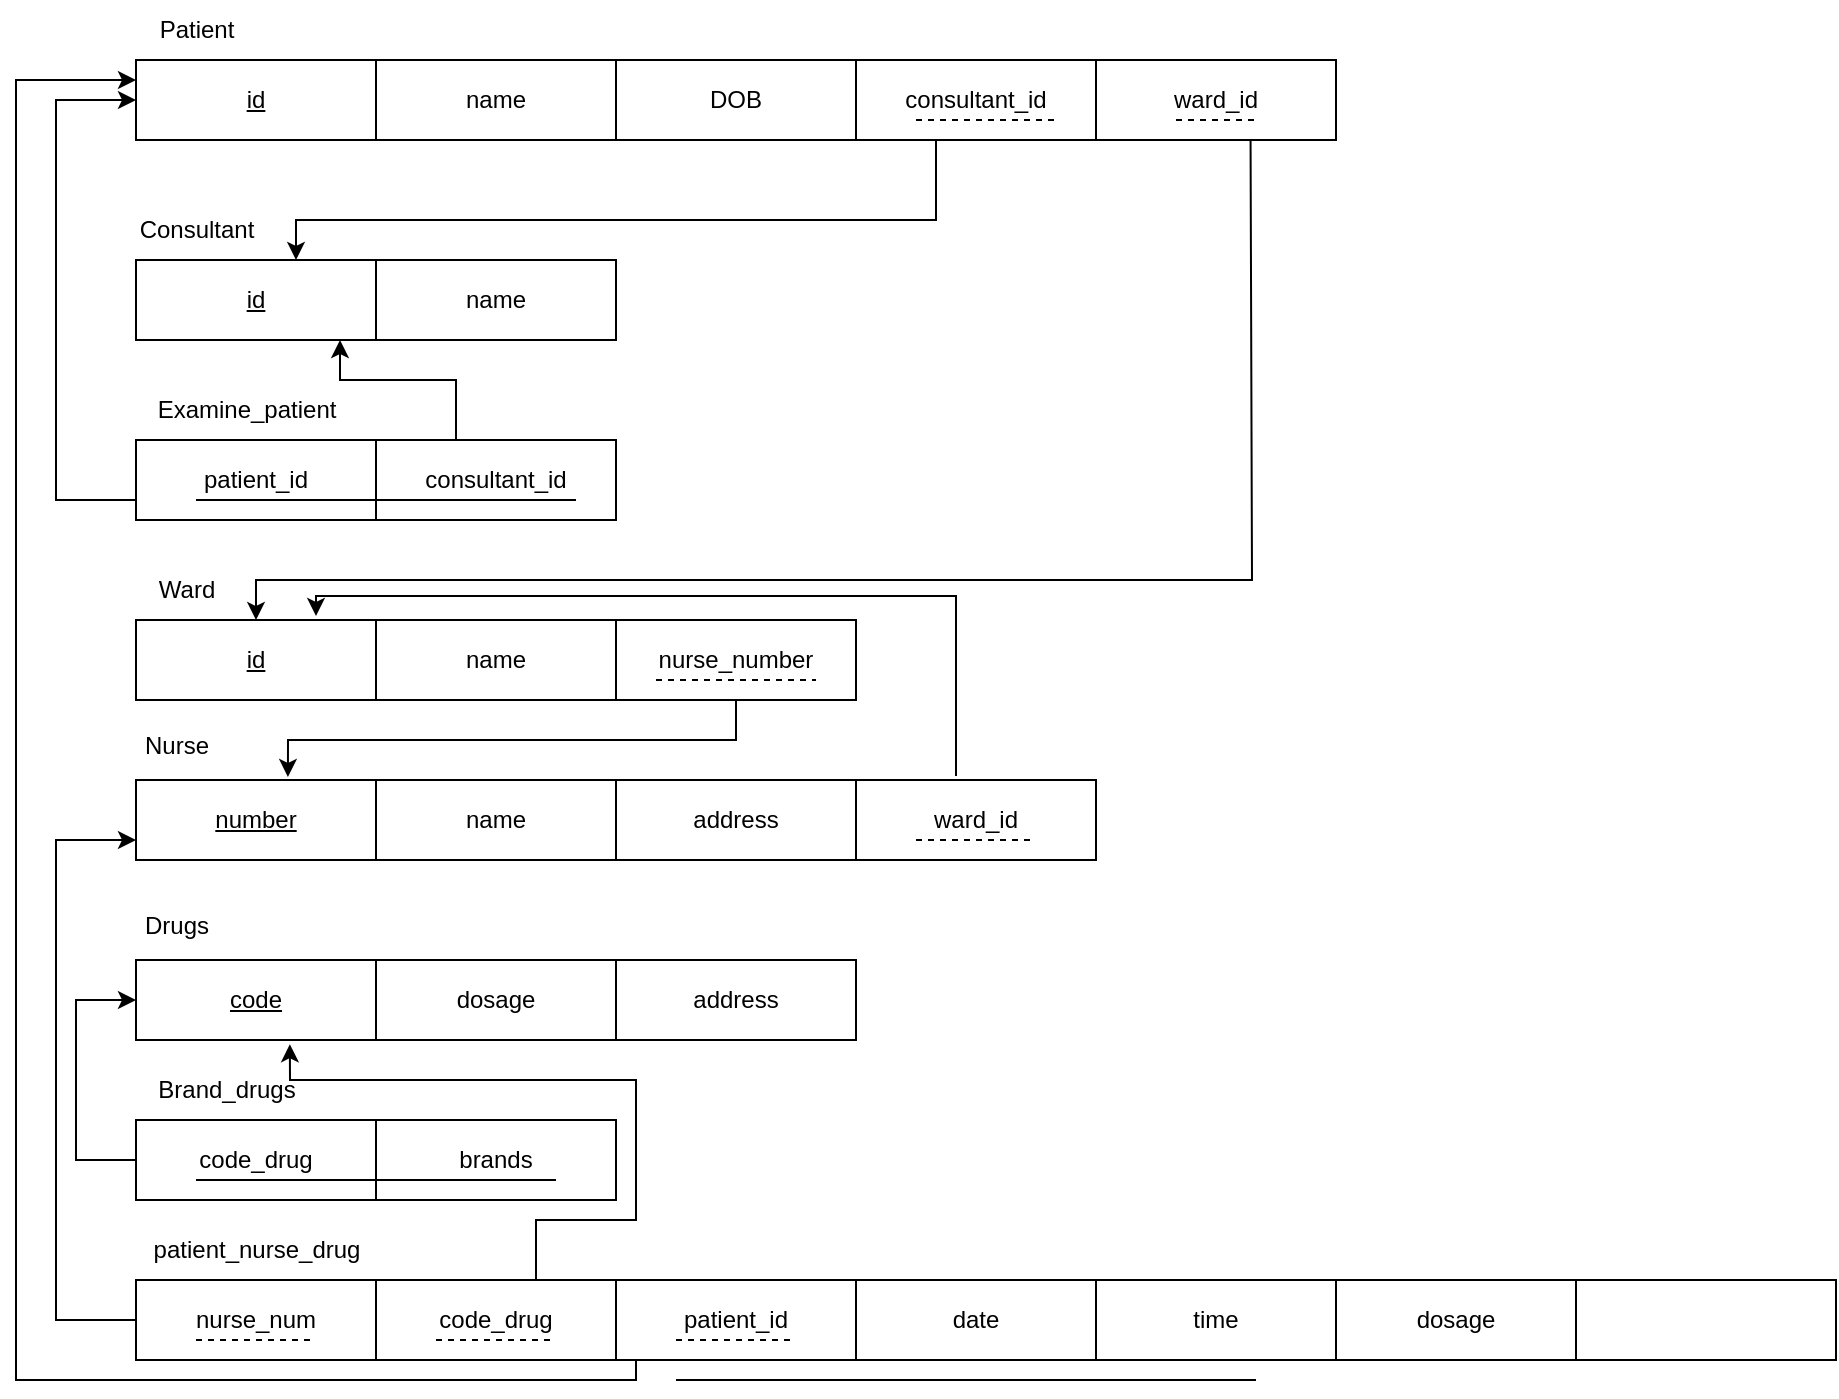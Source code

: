 <mxfile version="21.6.6" type="github">
  <diagram name="Page-1" id="HtAcLtHkczY1ligh3v8u">
    <mxGraphModel dx="792" dy="434" grid="1" gridSize="10" guides="1" tooltips="1" connect="1" arrows="1" fold="1" page="1" pageScale="1" pageWidth="850" pageHeight="1100" math="0" shadow="0">
      <root>
        <mxCell id="0" />
        <mxCell id="1" parent="0" />
        <mxCell id="D4kg9GQ3rnB8IfPSsO16-1" value="&lt;u&gt;id&lt;/u&gt;" style="rounded=0;whiteSpace=wrap;html=1;" vertex="1" parent="1">
          <mxGeometry x="120" y="80" width="120" height="40" as="geometry" />
        </mxCell>
        <mxCell id="D4kg9GQ3rnB8IfPSsO16-2" value="name" style="rounded=0;whiteSpace=wrap;html=1;" vertex="1" parent="1">
          <mxGeometry x="240" y="80" width="120" height="40" as="geometry" />
        </mxCell>
        <mxCell id="D4kg9GQ3rnB8IfPSsO16-3" value="Patient" style="text;html=1;align=center;verticalAlign=middle;resizable=0;points=[];autosize=1;strokeColor=none;fillColor=none;" vertex="1" parent="1">
          <mxGeometry x="120" y="50" width="60" height="30" as="geometry" />
        </mxCell>
        <mxCell id="D4kg9GQ3rnB8IfPSsO16-4" value="DOB" style="rounded=0;whiteSpace=wrap;html=1;" vertex="1" parent="1">
          <mxGeometry x="360" y="80" width="120" height="40" as="geometry" />
        </mxCell>
        <mxCell id="D4kg9GQ3rnB8IfPSsO16-5" value="&lt;u&gt;id&lt;/u&gt;" style="rounded=0;whiteSpace=wrap;html=1;" vertex="1" parent="1">
          <mxGeometry x="120" y="180" width="120" height="40" as="geometry" />
        </mxCell>
        <mxCell id="D4kg9GQ3rnB8IfPSsO16-6" value="name" style="rounded=0;whiteSpace=wrap;html=1;" vertex="1" parent="1">
          <mxGeometry x="240" y="180" width="120" height="40" as="geometry" />
        </mxCell>
        <mxCell id="D4kg9GQ3rnB8IfPSsO16-7" value="Consultant" style="text;html=1;align=center;verticalAlign=middle;resizable=0;points=[];autosize=1;strokeColor=none;fillColor=none;" vertex="1" parent="1">
          <mxGeometry x="110" y="150" width="80" height="30" as="geometry" />
        </mxCell>
        <mxCell id="D4kg9GQ3rnB8IfPSsO16-9" value="patient_id" style="rounded=0;whiteSpace=wrap;html=1;" vertex="1" parent="1">
          <mxGeometry x="120" y="270" width="120" height="40" as="geometry" />
        </mxCell>
        <mxCell id="D4kg9GQ3rnB8IfPSsO16-10" value="consultant_id" style="rounded=0;whiteSpace=wrap;html=1;" vertex="1" parent="1">
          <mxGeometry x="240" y="270" width="120" height="40" as="geometry" />
        </mxCell>
        <mxCell id="D4kg9GQ3rnB8IfPSsO16-11" value="Examine_patient" style="text;html=1;align=center;verticalAlign=middle;resizable=0;points=[];autosize=1;strokeColor=none;fillColor=none;" vertex="1" parent="1">
          <mxGeometry x="120" y="240" width="110" height="30" as="geometry" />
        </mxCell>
        <mxCell id="D4kg9GQ3rnB8IfPSsO16-12" value="" style="endArrow=none;html=1;rounded=0;" edge="1" parent="1">
          <mxGeometry width="50" height="50" relative="1" as="geometry">
            <mxPoint x="150" y="300" as="sourcePoint" />
            <mxPoint x="340" y="300" as="targetPoint" />
          </mxGeometry>
        </mxCell>
        <mxCell id="D4kg9GQ3rnB8IfPSsO16-13" value="consultant_id" style="rounded=0;whiteSpace=wrap;html=1;" vertex="1" parent="1">
          <mxGeometry x="480" y="80" width="120" height="40" as="geometry" />
        </mxCell>
        <mxCell id="D4kg9GQ3rnB8IfPSsO16-14" value="" style="endArrow=none;dashed=1;html=1;rounded=0;" edge="1" parent="1">
          <mxGeometry width="50" height="50" relative="1" as="geometry">
            <mxPoint x="510" y="110" as="sourcePoint" />
            <mxPoint x="580" y="110" as="targetPoint" />
          </mxGeometry>
        </mxCell>
        <mxCell id="D4kg9GQ3rnB8IfPSsO16-15" value="" style="endArrow=classic;html=1;rounded=0;" edge="1" parent="1">
          <mxGeometry width="50" height="50" relative="1" as="geometry">
            <mxPoint x="520" y="120" as="sourcePoint" />
            <mxPoint x="200" y="180" as="targetPoint" />
            <Array as="points">
              <mxPoint x="520" y="160" />
              <mxPoint x="200" y="160" />
            </Array>
          </mxGeometry>
        </mxCell>
        <mxCell id="D4kg9GQ3rnB8IfPSsO16-16" value="" style="endArrow=classic;html=1;rounded=0;exitX=0;exitY=0.75;exitDx=0;exitDy=0;entryX=0;entryY=0.5;entryDx=0;entryDy=0;" edge="1" parent="1" source="D4kg9GQ3rnB8IfPSsO16-9" target="D4kg9GQ3rnB8IfPSsO16-1">
          <mxGeometry width="50" height="50" relative="1" as="geometry">
            <mxPoint x="40" y="290" as="sourcePoint" />
            <mxPoint x="90" y="240" as="targetPoint" />
            <Array as="points">
              <mxPoint x="80" y="300" />
              <mxPoint x="80" y="100" />
            </Array>
          </mxGeometry>
        </mxCell>
        <mxCell id="D4kg9GQ3rnB8IfPSsO16-17" value="" style="endArrow=classic;html=1;rounded=0;" edge="1" parent="1">
          <mxGeometry width="50" height="50" relative="1" as="geometry">
            <mxPoint x="280" y="270" as="sourcePoint" />
            <mxPoint x="222" y="220" as="targetPoint" />
            <Array as="points">
              <mxPoint x="280" y="240" />
              <mxPoint x="222" y="240" />
            </Array>
          </mxGeometry>
        </mxCell>
        <mxCell id="D4kg9GQ3rnB8IfPSsO16-18" value="&lt;u&gt;id&lt;/u&gt;" style="rounded=0;whiteSpace=wrap;html=1;" vertex="1" parent="1">
          <mxGeometry x="120" y="360" width="120" height="40" as="geometry" />
        </mxCell>
        <mxCell id="D4kg9GQ3rnB8IfPSsO16-19" value="Ward" style="text;html=1;align=center;verticalAlign=middle;resizable=0;points=[];autosize=1;strokeColor=none;fillColor=none;" vertex="1" parent="1">
          <mxGeometry x="120" y="330" width="50" height="30" as="geometry" />
        </mxCell>
        <mxCell id="D4kg9GQ3rnB8IfPSsO16-20" value="name" style="rounded=0;whiteSpace=wrap;html=1;" vertex="1" parent="1">
          <mxGeometry x="240" y="360" width="120" height="40" as="geometry" />
        </mxCell>
        <mxCell id="D4kg9GQ3rnB8IfPSsO16-22" value="ward_id" style="rounded=0;whiteSpace=wrap;html=1;" vertex="1" parent="1">
          <mxGeometry x="600" y="80" width="120" height="40" as="geometry" />
        </mxCell>
        <mxCell id="D4kg9GQ3rnB8IfPSsO16-23" value="" style="endArrow=none;dashed=1;html=1;rounded=0;" edge="1" parent="1">
          <mxGeometry width="50" height="50" relative="1" as="geometry">
            <mxPoint x="640" y="110" as="sourcePoint" />
            <mxPoint x="680" y="110" as="targetPoint" />
          </mxGeometry>
        </mxCell>
        <mxCell id="D4kg9GQ3rnB8IfPSsO16-24" value="" style="endArrow=classic;html=1;rounded=0;exitX=0.644;exitY=0.994;exitDx=0;exitDy=0;exitPerimeter=0;entryX=0.5;entryY=0;entryDx=0;entryDy=0;" edge="1" parent="1" source="D4kg9GQ3rnB8IfPSsO16-22" target="D4kg9GQ3rnB8IfPSsO16-18">
          <mxGeometry width="50" height="50" relative="1" as="geometry">
            <mxPoint x="570" y="250" as="sourcePoint" />
            <mxPoint x="620" y="200" as="targetPoint" />
            <Array as="points">
              <mxPoint x="678" y="340" />
              <mxPoint x="180" y="340" />
            </Array>
          </mxGeometry>
        </mxCell>
        <mxCell id="D4kg9GQ3rnB8IfPSsO16-25" value="&lt;u&gt;number&lt;/u&gt;" style="rounded=0;whiteSpace=wrap;html=1;" vertex="1" parent="1">
          <mxGeometry x="120" y="440" width="120" height="40" as="geometry" />
        </mxCell>
        <mxCell id="D4kg9GQ3rnB8IfPSsO16-27" value="Nurse" style="text;html=1;align=center;verticalAlign=middle;resizable=0;points=[];autosize=1;strokeColor=none;fillColor=none;" vertex="1" parent="1">
          <mxGeometry x="110" y="408" width="60" height="30" as="geometry" />
        </mxCell>
        <mxCell id="D4kg9GQ3rnB8IfPSsO16-28" value="name" style="rounded=0;whiteSpace=wrap;html=1;" vertex="1" parent="1">
          <mxGeometry x="240" y="440" width="120" height="40" as="geometry" />
        </mxCell>
        <mxCell id="D4kg9GQ3rnB8IfPSsO16-29" value="address" style="rounded=0;whiteSpace=wrap;html=1;" vertex="1" parent="1">
          <mxGeometry x="360" y="440" width="120" height="40" as="geometry" />
        </mxCell>
        <mxCell id="D4kg9GQ3rnB8IfPSsO16-30" value="ward_id" style="rounded=0;whiteSpace=wrap;html=1;" vertex="1" parent="1">
          <mxGeometry x="480" y="440" width="120" height="40" as="geometry" />
        </mxCell>
        <mxCell id="D4kg9GQ3rnB8IfPSsO16-31" value="nurse_number" style="rounded=0;whiteSpace=wrap;html=1;" vertex="1" parent="1">
          <mxGeometry x="360" y="360" width="120" height="40" as="geometry" />
        </mxCell>
        <mxCell id="D4kg9GQ3rnB8IfPSsO16-32" value="" style="endArrow=none;dashed=1;html=1;rounded=0;" edge="1" parent="1">
          <mxGeometry width="50" height="50" relative="1" as="geometry">
            <mxPoint x="380" y="390" as="sourcePoint" />
            <mxPoint x="460" y="390" as="targetPoint" />
          </mxGeometry>
        </mxCell>
        <mxCell id="D4kg9GQ3rnB8IfPSsO16-33" value="" style="endArrow=classic;html=1;rounded=0;exitX=0.5;exitY=1;exitDx=0;exitDy=0;entryX=0.633;entryY=-0.038;entryDx=0;entryDy=0;entryPerimeter=0;" edge="1" parent="1" source="D4kg9GQ3rnB8IfPSsO16-31" target="D4kg9GQ3rnB8IfPSsO16-25">
          <mxGeometry width="50" height="50" relative="1" as="geometry">
            <mxPoint x="290" y="460" as="sourcePoint" />
            <mxPoint x="340" y="410" as="targetPoint" />
            <Array as="points">
              <mxPoint x="420" y="420" />
              <mxPoint x="196" y="420" />
            </Array>
          </mxGeometry>
        </mxCell>
        <mxCell id="D4kg9GQ3rnB8IfPSsO16-34" value="" style="endArrow=none;dashed=1;html=1;rounded=0;" edge="1" parent="1">
          <mxGeometry width="50" height="50" relative="1" as="geometry">
            <mxPoint x="510" y="470" as="sourcePoint" />
            <mxPoint x="570" y="470" as="targetPoint" />
          </mxGeometry>
        </mxCell>
        <mxCell id="D4kg9GQ3rnB8IfPSsO16-35" value="" style="endArrow=classic;html=1;rounded=0;entryX=0.75;entryY=0;entryDx=0;entryDy=0;" edge="1" parent="1">
          <mxGeometry width="50" height="50" relative="1" as="geometry">
            <mxPoint x="530" y="438" as="sourcePoint" />
            <mxPoint x="210" y="358" as="targetPoint" />
            <Array as="points">
              <mxPoint x="530" y="348" />
              <mxPoint x="210" y="348" />
            </Array>
          </mxGeometry>
        </mxCell>
        <mxCell id="D4kg9GQ3rnB8IfPSsO16-36" value="&lt;u&gt;code&lt;/u&gt;" style="rounded=0;whiteSpace=wrap;html=1;" vertex="1" parent="1">
          <mxGeometry x="120" y="530" width="120" height="40" as="geometry" />
        </mxCell>
        <mxCell id="D4kg9GQ3rnB8IfPSsO16-37" value="Drugs" style="text;html=1;align=center;verticalAlign=middle;resizable=0;points=[];autosize=1;strokeColor=none;fillColor=none;" vertex="1" parent="1">
          <mxGeometry x="110" y="498" width="60" height="30" as="geometry" />
        </mxCell>
        <mxCell id="D4kg9GQ3rnB8IfPSsO16-38" value="dosage" style="rounded=0;whiteSpace=wrap;html=1;" vertex="1" parent="1">
          <mxGeometry x="240" y="530" width="120" height="40" as="geometry" />
        </mxCell>
        <mxCell id="D4kg9GQ3rnB8IfPSsO16-39" value="address" style="rounded=0;whiteSpace=wrap;html=1;" vertex="1" parent="1">
          <mxGeometry x="360" y="530" width="120" height="40" as="geometry" />
        </mxCell>
        <mxCell id="D4kg9GQ3rnB8IfPSsO16-41" value="" style="endArrow=none;dashed=1;html=1;rounded=0;" edge="1" parent="1">
          <mxGeometry width="50" height="50" relative="1" as="geometry">
            <mxPoint x="380" y="480" as="sourcePoint" />
            <mxPoint x="460" y="480" as="targetPoint" />
          </mxGeometry>
        </mxCell>
        <mxCell id="D4kg9GQ3rnB8IfPSsO16-44" value="code_drug" style="rounded=0;whiteSpace=wrap;html=1;" vertex="1" parent="1">
          <mxGeometry x="120" y="610" width="120" height="40" as="geometry" />
        </mxCell>
        <mxCell id="D4kg9GQ3rnB8IfPSsO16-45" value="brands" style="rounded=0;whiteSpace=wrap;html=1;" vertex="1" parent="1">
          <mxGeometry x="240" y="610" width="120" height="40" as="geometry" />
        </mxCell>
        <mxCell id="D4kg9GQ3rnB8IfPSsO16-47" value="Brand_drugs" style="text;html=1;align=center;verticalAlign=middle;resizable=0;points=[];autosize=1;strokeColor=none;fillColor=none;" vertex="1" parent="1">
          <mxGeometry x="120" y="580" width="90" height="30" as="geometry" />
        </mxCell>
        <mxCell id="D4kg9GQ3rnB8IfPSsO16-48" value="" style="endArrow=classic;html=1;rounded=0;exitX=0;exitY=0.5;exitDx=0;exitDy=0;entryX=0;entryY=0.5;entryDx=0;entryDy=0;" edge="1" parent="1" source="D4kg9GQ3rnB8IfPSsO16-44" target="D4kg9GQ3rnB8IfPSsO16-36">
          <mxGeometry width="50" height="50" relative="1" as="geometry">
            <mxPoint x="50" y="630" as="sourcePoint" />
            <mxPoint x="100" y="580" as="targetPoint" />
            <Array as="points">
              <mxPoint x="90" y="630" />
              <mxPoint x="90" y="550" />
            </Array>
          </mxGeometry>
        </mxCell>
        <mxCell id="D4kg9GQ3rnB8IfPSsO16-49" value="" style="endArrow=none;html=1;rounded=0;" edge="1" parent="1">
          <mxGeometry width="50" height="50" relative="1" as="geometry">
            <mxPoint x="150" y="640" as="sourcePoint" />
            <mxPoint x="330" y="640" as="targetPoint" />
          </mxGeometry>
        </mxCell>
        <mxCell id="D4kg9GQ3rnB8IfPSsO16-50" value="nurse_num" style="rounded=0;whiteSpace=wrap;html=1;" vertex="1" parent="1">
          <mxGeometry x="120" y="690" width="120" height="40" as="geometry" />
        </mxCell>
        <mxCell id="D4kg9GQ3rnB8IfPSsO16-51" value="patient_nurse_drug" style="text;html=1;align=center;verticalAlign=middle;resizable=0;points=[];autosize=1;strokeColor=none;fillColor=none;" vertex="1" parent="1">
          <mxGeometry x="115" y="660" width="130" height="30" as="geometry" />
        </mxCell>
        <mxCell id="D4kg9GQ3rnB8IfPSsO16-52" value="code_drug" style="rounded=0;whiteSpace=wrap;html=1;" vertex="1" parent="1">
          <mxGeometry x="240" y="690" width="120" height="40" as="geometry" />
        </mxCell>
        <mxCell id="D4kg9GQ3rnB8IfPSsO16-53" value="patient_id" style="rounded=0;whiteSpace=wrap;html=1;" vertex="1" parent="1">
          <mxGeometry x="360" y="690" width="120" height="40" as="geometry" />
        </mxCell>
        <mxCell id="D4kg9GQ3rnB8IfPSsO16-54" value="date" style="rounded=0;whiteSpace=wrap;html=1;" vertex="1" parent="1">
          <mxGeometry x="480" y="690" width="120" height="40" as="geometry" />
        </mxCell>
        <mxCell id="D4kg9GQ3rnB8IfPSsO16-55" value="time" style="rounded=0;whiteSpace=wrap;html=1;" vertex="1" parent="1">
          <mxGeometry x="600" y="690" width="120" height="40" as="geometry" />
        </mxCell>
        <mxCell id="D4kg9GQ3rnB8IfPSsO16-56" value="dosage" style="rounded=0;whiteSpace=wrap;html=1;" vertex="1" parent="1">
          <mxGeometry x="720" y="690" width="120" height="40" as="geometry" />
        </mxCell>
        <mxCell id="D4kg9GQ3rnB8IfPSsO16-57" value="" style="rounded=0;whiteSpace=wrap;html=1;" vertex="1" parent="1">
          <mxGeometry x="840" y="690" width="130" height="40" as="geometry" />
        </mxCell>
        <mxCell id="D4kg9GQ3rnB8IfPSsO16-58" value="" style="endArrow=none;html=1;rounded=0;" edge="1" parent="1">
          <mxGeometry width="50" height="50" relative="1" as="geometry">
            <mxPoint x="390" y="740" as="sourcePoint" />
            <mxPoint x="680" y="740" as="targetPoint" />
          </mxGeometry>
        </mxCell>
        <mxCell id="D4kg9GQ3rnB8IfPSsO16-59" value="" style="endArrow=none;dashed=1;html=1;rounded=0;" edge="1" parent="1">
          <mxGeometry width="50" height="50" relative="1" as="geometry">
            <mxPoint x="150" y="720" as="sourcePoint" />
            <mxPoint x="210" y="720" as="targetPoint" />
          </mxGeometry>
        </mxCell>
        <mxCell id="D4kg9GQ3rnB8IfPSsO16-60" value="" style="endArrow=none;dashed=1;html=1;rounded=0;" edge="1" parent="1">
          <mxGeometry width="50" height="50" relative="1" as="geometry">
            <mxPoint x="270" y="720" as="sourcePoint" />
            <mxPoint x="330" y="720" as="targetPoint" />
          </mxGeometry>
        </mxCell>
        <mxCell id="D4kg9GQ3rnB8IfPSsO16-61" value="" style="endArrow=none;dashed=1;html=1;rounded=0;" edge="1" parent="1">
          <mxGeometry width="50" height="50" relative="1" as="geometry">
            <mxPoint x="390" y="720" as="sourcePoint" />
            <mxPoint x="450" y="720" as="targetPoint" />
          </mxGeometry>
        </mxCell>
        <mxCell id="D4kg9GQ3rnB8IfPSsO16-62" value="" style="endArrow=classic;html=1;rounded=0;entryX=0;entryY=0.75;entryDx=0;entryDy=0;" edge="1" parent="1" target="D4kg9GQ3rnB8IfPSsO16-25">
          <mxGeometry width="50" height="50" relative="1" as="geometry">
            <mxPoint x="120" y="710" as="sourcePoint" />
            <mxPoint x="170" y="660" as="targetPoint" />
            <Array as="points">
              <mxPoint x="80" y="710" />
              <mxPoint x="80" y="470" />
            </Array>
          </mxGeometry>
        </mxCell>
        <mxCell id="D4kg9GQ3rnB8IfPSsO16-63" value="" style="endArrow=classic;html=1;rounded=0;entryX=0.641;entryY=1.053;entryDx=0;entryDy=0;entryPerimeter=0;" edge="1" parent="1" target="D4kg9GQ3rnB8IfPSsO16-36">
          <mxGeometry width="50" height="50" relative="1" as="geometry">
            <mxPoint x="320" y="690" as="sourcePoint" />
            <mxPoint x="370" y="640" as="targetPoint" />
            <Array as="points">
              <mxPoint x="320" y="660" />
              <mxPoint x="370" y="660" />
              <mxPoint x="370" y="590" />
              <mxPoint x="197" y="590" />
            </Array>
          </mxGeometry>
        </mxCell>
        <mxCell id="D4kg9GQ3rnB8IfPSsO16-64" value="" style="endArrow=classic;html=1;rounded=0;entryX=0;entryY=0.25;entryDx=0;entryDy=0;" edge="1" parent="1" target="D4kg9GQ3rnB8IfPSsO16-1">
          <mxGeometry width="50" height="50" relative="1" as="geometry">
            <mxPoint x="370" y="730" as="sourcePoint" />
            <mxPoint x="420" y="680" as="targetPoint" />
            <Array as="points">
              <mxPoint x="370" y="740" />
              <mxPoint x="60" y="740" />
              <mxPoint x="60" y="90" />
            </Array>
          </mxGeometry>
        </mxCell>
      </root>
    </mxGraphModel>
  </diagram>
</mxfile>
